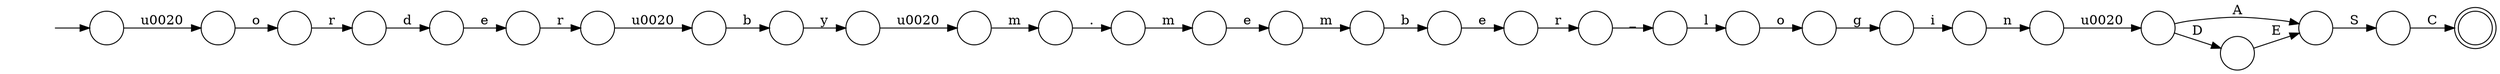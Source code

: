 digraph Automaton {
  rankdir = LR;
  0 [shape=circle,label=""];
  initial [shape=plaintext,label=""];
  initial -> 0
  0 -> 7 [label="\u0020"]
  1 [shape=doublecircle,label=""];
  2 [shape=circle,label=""];
  2 -> 28 [label="S"]
  3 [shape=circle,label=""];
  3 -> 11 [label="e"]
  4 [shape=circle,label=""];
  4 -> 13 [label="r"]
  5 [shape=circle,label=""];
  5 -> 19 [label="_"]
  6 [shape=circle,label=""];
  6 -> 5 [label="r"]
  7 [shape=circle,label=""];
  7 -> 4 [label="o"]
  8 [shape=circle,label=""];
  8 -> 22 [label="o"]
  9 [shape=circle,label=""];
  9 -> 12 [label="\u0020"]
  10 [shape=circle,label=""];
  10 -> 2 [label="E"]
  11 [shape=circle,label=""];
  11 -> 25 [label="r"]
  12 [shape=circle,label=""];
  12 -> 14 [label="m"]
  13 [shape=circle,label=""];
  13 -> 3 [label="d"]
  14 [shape=circle,label=""];
  14 -> 18 [label="."]
  15 [shape=circle,label=""];
  15 -> 6 [label="e"]
  16 [shape=circle,label=""];
  16 -> 26 [label="n"]
  17 [shape=circle,label=""];
  17 -> 10 [label="D"]
  17 -> 2 [label="A"]
  18 [shape=circle,label=""];
  18 -> 29 [label="m"]
  19 [shape=circle,label=""];
  19 -> 8 [label="l"]
  20 [shape=circle,label=""];
  20 -> 9 [label="y"]
  21 [shape=circle,label=""];
  21 -> 16 [label="i"]
  22 [shape=circle,label=""];
  22 -> 21 [label="g"]
  23 [shape=circle,label=""];
  23 -> 24 [label="m"]
  24 [shape=circle,label=""];
  24 -> 15 [label="b"]
  25 [shape=circle,label=""];
  25 -> 27 [label="\u0020"]
  26 [shape=circle,label=""];
  26 -> 17 [label="\u0020"]
  27 [shape=circle,label=""];
  27 -> 20 [label="b"]
  28 [shape=circle,label=""];
  28 -> 1 [label="C"]
  29 [shape=circle,label=""];
  29 -> 23 [label="e"]
}

